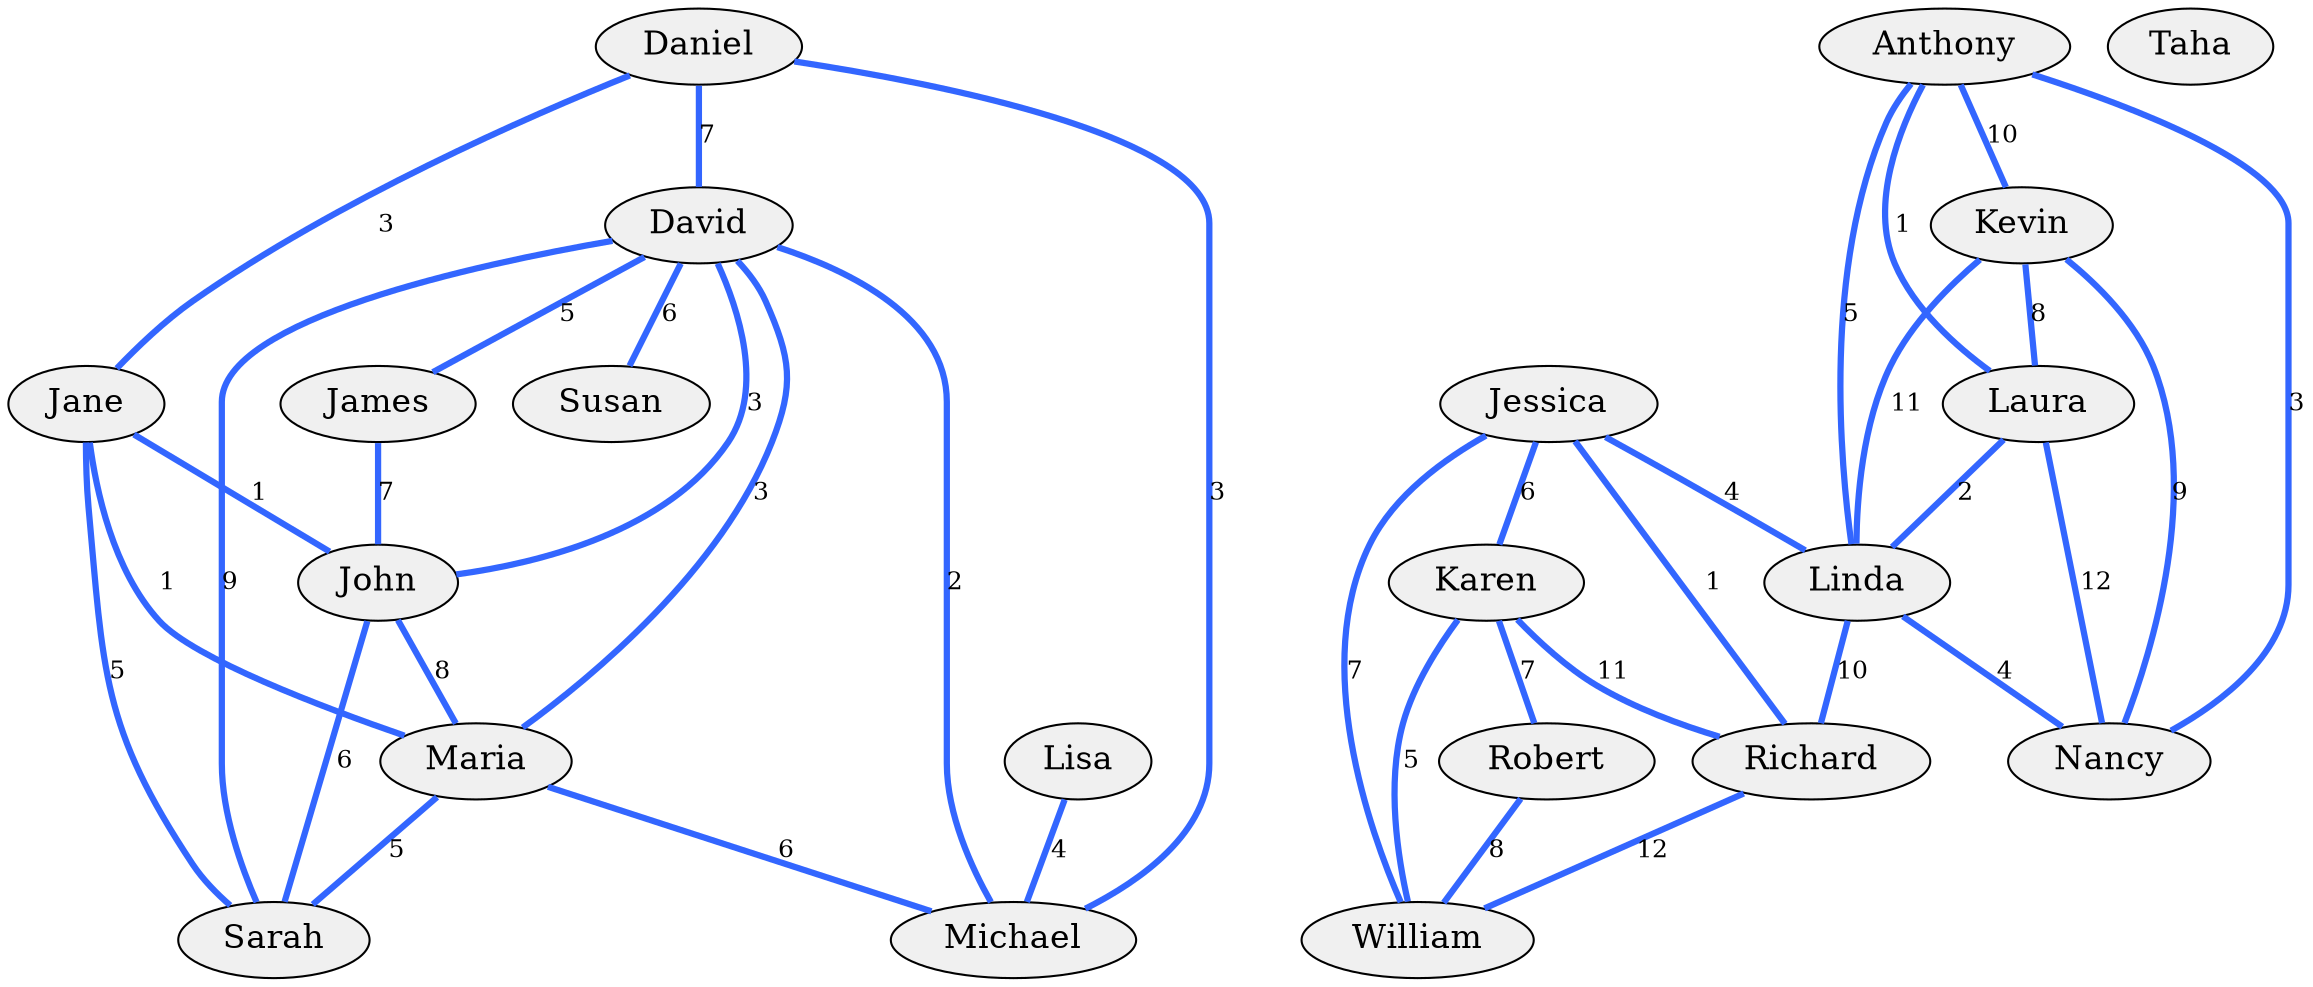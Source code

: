 graph G {
  graph [splines=true, overlap=false];
  node [style=filled, fillcolor="#f0f0f0", shape=ellipse, fontcolor=black, fontsize=16];
  edge [fontcolor="black", fontsize=12, color="#3366ff", penwidth=3];
  John;
  Richard;
  Jessica;
  Jane;
  Kevin;
  David;
  Nancy;
  Sarah;
  Laura;
  Lisa;
  James;
  William;
  Linda;
  Taha;
  Daniel;
  Susan;
  Robert;
  Maria;
  Karen;
  Michael;
  Anthony;
  Maria -- Sarah [label="5"];
  Maria -- Michael [label="6"];
  Robert -- William [label="8"];
  Laura -- Nancy [label="12"];
  Laura -- Linda [label="2"];
  Lisa -- Michael [label="4"];
  James -- John [label="7"];
  Daniel -- Jane [label="3"];
  Daniel -- David [label="7"];
  Daniel -- Michael [label="3"];
  Linda -- Richard [label="10"];
  Linda -- Nancy [label="4"];
  David -- John [label="3"];
  David -- Sarah [label="9"];
  David -- Michael [label="2"];
  David -- Maria [label="3"];
  David -- James [label="5"];
  David -- Susan [label="6"];
  Jessica -- Richard [label="1"];
  Jessica -- Linda [label="4"];
  Jessica -- Karen [label="6"];
  Jessica -- William [label="7"];
  Richard -- William [label="12"];
  John -- Sarah [label="6"];
  John -- Maria [label="8"];
  Karen -- Robert [label="7"];
  Karen -- Richard [label="11"];
  Karen -- William [label="5"];
  Anthony -- Kevin [label="10"];
  Anthony -- Laura [label="1"];
  Anthony -- Nancy [label="3"];
  Anthony -- Linda [label="5"];
  Jane -- John [label="1"];
  Jane -- Sarah [label="5"];
  Jane -- Maria [label="1"];
  Kevin -- Laura [label="8"];
  Kevin -- Nancy [label="9"];
  Kevin -- Linda [label="11"];
}
